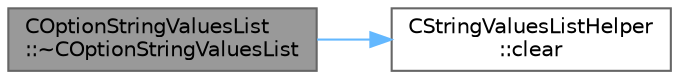 digraph "COptionStringValuesList::~COptionStringValuesList"
{
 // LATEX_PDF_SIZE
  bgcolor="transparent";
  edge [fontname=Helvetica,fontsize=10,labelfontname=Helvetica,labelfontsize=10];
  node [fontname=Helvetica,fontsize=10,shape=box,height=0.2,width=0.4];
  rankdir="LR";
  Node1 [id="Node000001",label="COptionStringValuesList\l::~COptionStringValuesList",height=0.2,width=0.4,color="gray40", fillcolor="grey60", style="filled", fontcolor="black",tooltip=" "];
  Node1 -> Node2 [id="edge1_Node000001_Node000002",color="steelblue1",style="solid",tooltip=" "];
  Node2 [id="Node000002",label="CStringValuesListHelper\l::clear",height=0.2,width=0.4,color="grey40", fillcolor="white", style="filled",URL="$structCStringValuesListHelper.html#a1d326234be119c929c8dbae8ec86136e",tooltip=" "];
}
